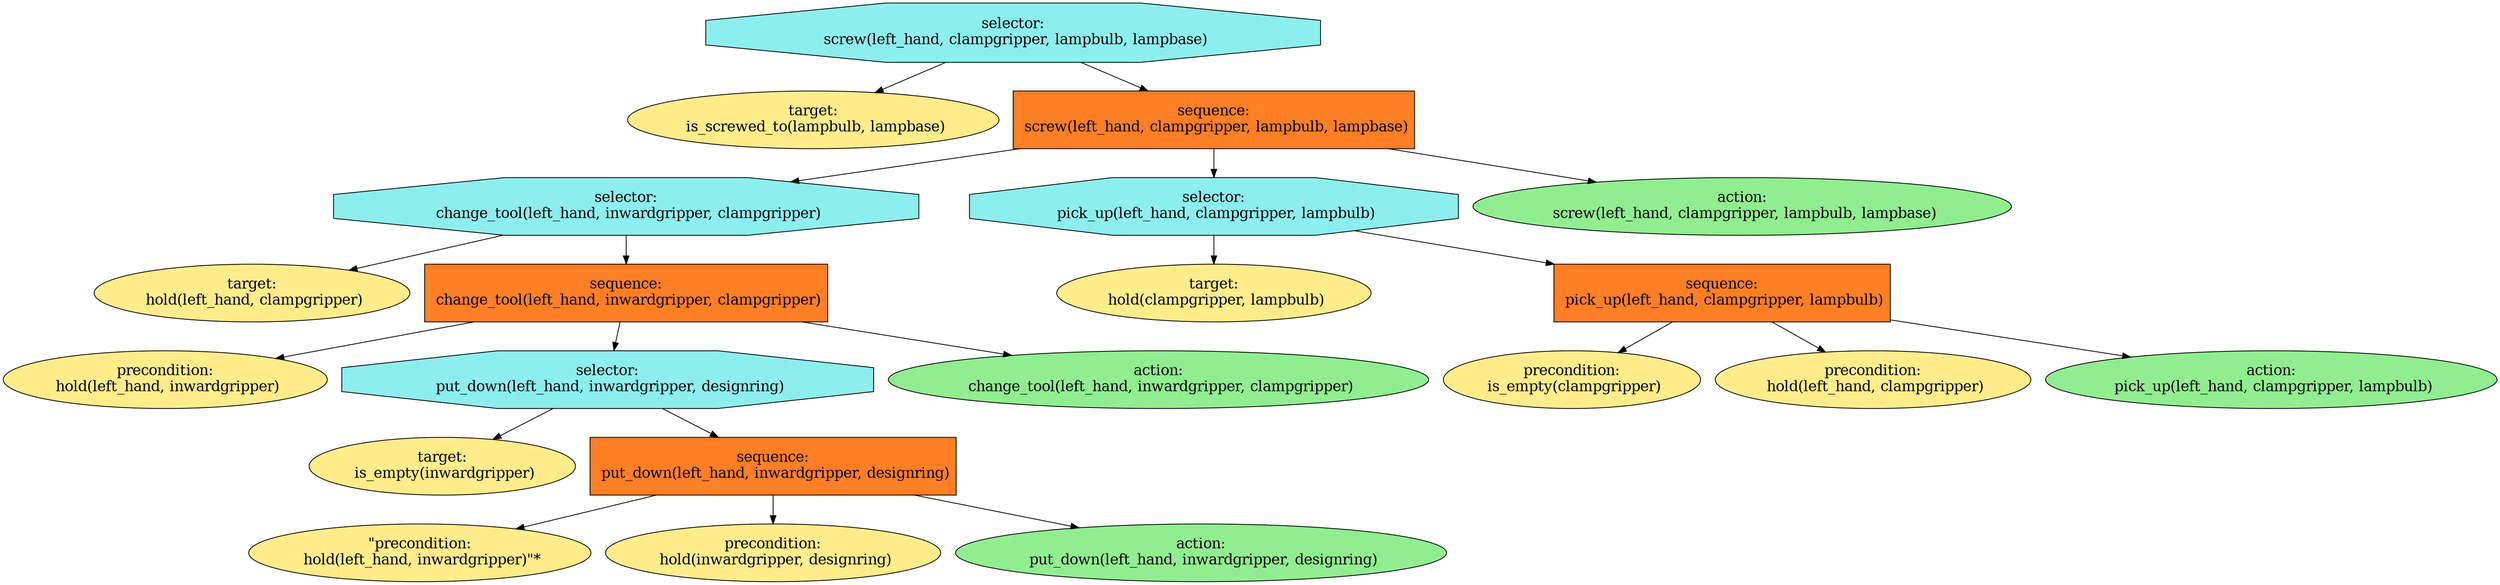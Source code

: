 digraph pastafarianism {
ordering=out;
graph [fontname="times-roman"];
node [fontname="times-roman"];
edge [fontname="times-roman"];
"selector:
 screw(left_hand, clampgripper, lampbulb, lampbase)" [fillcolor=darkslategray2, fontcolor=black, fontsize=18, label="selector:
 screw(left_hand, clampgripper, lampbulb, lampbase)", shape=octagon, style=filled];
"target:
 is_screwed_to(lampbulb, lampbase)" [fillcolor=lightgoldenrod1, fontcolor=black, fontsize=18, height=1.0, label="target:
 is_screwed_to(lampbulb, lampbase)", shape=ellipse, style=filled];
"selector:
 screw(left_hand, clampgripper, lampbulb, lampbase)" -> "target:
 is_screwed_to(lampbulb, lampbase)";
"sequence:
 screw(left_hand, clampgripper, lampbulb, lampbase)" [fillcolor=chocolate1, fontcolor=black, fontsize=18, height=1.0, label="sequence:
 screw(left_hand, clampgripper, lampbulb, lampbase)", shape=box, style=filled];
"selector:
 screw(left_hand, clampgripper, lampbulb, lampbase)" -> "sequence:
 screw(left_hand, clampgripper, lampbulb, lampbase)";
"selector:
 change_tool(left_hand, inwardgripper, clampgripper)" [fillcolor=darkslategray2, fontcolor=black, fontsize=18, height=1.0, label="selector:
 change_tool(left_hand, inwardgripper, clampgripper)", shape=octagon, style=filled];
"sequence:
 screw(left_hand, clampgripper, lampbulb, lampbase)" -> "selector:
 change_tool(left_hand, inwardgripper, clampgripper)";
"target:
 hold(left_hand, clampgripper)" [fillcolor=lightgoldenrod1, fontcolor=black, fontsize=18, height=1.0, label="target:
 hold(left_hand, clampgripper)", shape=ellipse, style=filled];
"selector:
 change_tool(left_hand, inwardgripper, clampgripper)" -> "target:
 hold(left_hand, clampgripper)";
"sequence:
 change_tool(left_hand, inwardgripper, clampgripper)" [fillcolor=chocolate1, fontcolor=black, fontsize=18, height=1.0, label="sequence:
 change_tool(left_hand, inwardgripper, clampgripper)", shape=box, style=filled];
"selector:
 change_tool(left_hand, inwardgripper, clampgripper)" -> "sequence:
 change_tool(left_hand, inwardgripper, clampgripper)";
"precondition:
 hold(left_hand, inwardgripper)" [fillcolor=lightgoldenrod1, fontcolor=black, fontsize=18, height=1.0, label="precondition:
 hold(left_hand, inwardgripper)", shape=ellipse, style=filled];
"sequence:
 change_tool(left_hand, inwardgripper, clampgripper)" -> "precondition:
 hold(left_hand, inwardgripper)";
"selector:
 put_down(left_hand, inwardgripper, designring)" [fillcolor=darkslategray2, fontcolor=black, fontsize=18, height=1.0, label="selector:
 put_down(left_hand, inwardgripper, designring)", shape=octagon, style=filled];
"sequence:
 change_tool(left_hand, inwardgripper, clampgripper)" -> "selector:
 put_down(left_hand, inwardgripper, designring)";
"target:
 is_empty(inwardgripper)" [fillcolor=lightgoldenrod1, fontcolor=black, fontsize=18, height=1.0, label="target:
 is_empty(inwardgripper)", shape=ellipse, style=filled];
"selector:
 put_down(left_hand, inwardgripper, designring)" -> "target:
 is_empty(inwardgripper)";
"sequence:
 put_down(left_hand, inwardgripper, designring)" [fillcolor=chocolate1, fontcolor=black, fontsize=18, height=1.0, label="sequence:
 put_down(left_hand, inwardgripper, designring)", shape=box, style=filled];
"selector:
 put_down(left_hand, inwardgripper, designring)" -> "sequence:
 put_down(left_hand, inwardgripper, designring)";
"\"precondition:\n hold(left_hand, inwardgripper)\"*" [fillcolor=lightgoldenrod1, fontcolor=black, fontsize=18, height=1.0, label="\"precondition:\n hold(left_hand, inwardgripper)\"*", shape=ellipse, style=filled];
"sequence:
 put_down(left_hand, inwardgripper, designring)" -> "\"precondition:\n hold(left_hand, inwardgripper)\"*";
"precondition:
 hold(inwardgripper, designring)" [fillcolor=lightgoldenrod1, fontcolor=black, fontsize=18, height=1.0, label="precondition:
 hold(inwardgripper, designring)", shape=ellipse, style=filled];
"sequence:
 put_down(left_hand, inwardgripper, designring)" -> "precondition:
 hold(inwardgripper, designring)";
"action:
 put_down(left_hand, inwardgripper, designring)" [fillcolor=lightgreen, fontcolor=black, fontsize=18, height=1.0, label="action:
 put_down(left_hand, inwardgripper, designring)", shape=ellipse, style=filled];
"sequence:
 put_down(left_hand, inwardgripper, designring)" -> "action:
 put_down(left_hand, inwardgripper, designring)";
"action:
 change_tool(left_hand, inwardgripper, clampgripper)" [fillcolor=lightgreen, fontcolor=black, fontsize=18, height=1.0, label="action:
 change_tool(left_hand, inwardgripper, clampgripper)", shape=ellipse, style=filled];
"sequence:
 change_tool(left_hand, inwardgripper, clampgripper)" -> "action:
 change_tool(left_hand, inwardgripper, clampgripper)";
"selector:
 pick_up(left_hand, clampgripper, lampbulb)" [fillcolor=darkslategray2, fontcolor=black, fontsize=18, height=1.0, label="selector:
 pick_up(left_hand, clampgripper, lampbulb)", shape=octagon, style=filled];
"sequence:
 screw(left_hand, clampgripper, lampbulb, lampbase)" -> "selector:
 pick_up(left_hand, clampgripper, lampbulb)";
"target:
 hold(clampgripper, lampbulb)" [fillcolor=lightgoldenrod1, fontcolor=black, fontsize=18, height=1.0, label="target:
 hold(clampgripper, lampbulb)", shape=ellipse, style=filled];
"selector:
 pick_up(left_hand, clampgripper, lampbulb)" -> "target:
 hold(clampgripper, lampbulb)";
"sequence:
 pick_up(left_hand, clampgripper, lampbulb)" [fillcolor=chocolate1, fontcolor=black, fontsize=18, height=1.0, label="sequence:
 pick_up(left_hand, clampgripper, lampbulb)", shape=box, style=filled];
"selector:
 pick_up(left_hand, clampgripper, lampbulb)" -> "sequence:
 pick_up(left_hand, clampgripper, lampbulb)";
"precondition:
 is_empty(clampgripper)" [fillcolor=lightgoldenrod1, fontcolor=black, fontsize=18, height=1.0, label="precondition:
 is_empty(clampgripper)", shape=ellipse, style=filled];
"sequence:
 pick_up(left_hand, clampgripper, lampbulb)" -> "precondition:
 is_empty(clampgripper)";
"precondition:
 hold(left_hand, clampgripper)" [fillcolor=lightgoldenrod1, fontcolor=black, fontsize=18, height=1.0, label="precondition:
 hold(left_hand, clampgripper)", shape=ellipse, style=filled];
"sequence:
 pick_up(left_hand, clampgripper, lampbulb)" -> "precondition:
 hold(left_hand, clampgripper)";
"action:
 pick_up(left_hand, clampgripper, lampbulb)" [fillcolor=lightgreen, fontcolor=black, fontsize=18, height=1.0, label="action:
 pick_up(left_hand, clampgripper, lampbulb)", shape=ellipse, style=filled];
"sequence:
 pick_up(left_hand, clampgripper, lampbulb)" -> "action:
 pick_up(left_hand, clampgripper, lampbulb)";
"action:
 screw(left_hand, clampgripper, lampbulb, lampbase)" [fillcolor=lightgreen, fontcolor=black, fontsize=18, height=1.0, label="action:
 screw(left_hand, clampgripper, lampbulb, lampbase)", shape=ellipse, style=filled];
"sequence:
 screw(left_hand, clampgripper, lampbulb, lampbase)" -> "action:
 screw(left_hand, clampgripper, lampbulb, lampbase)";
}
